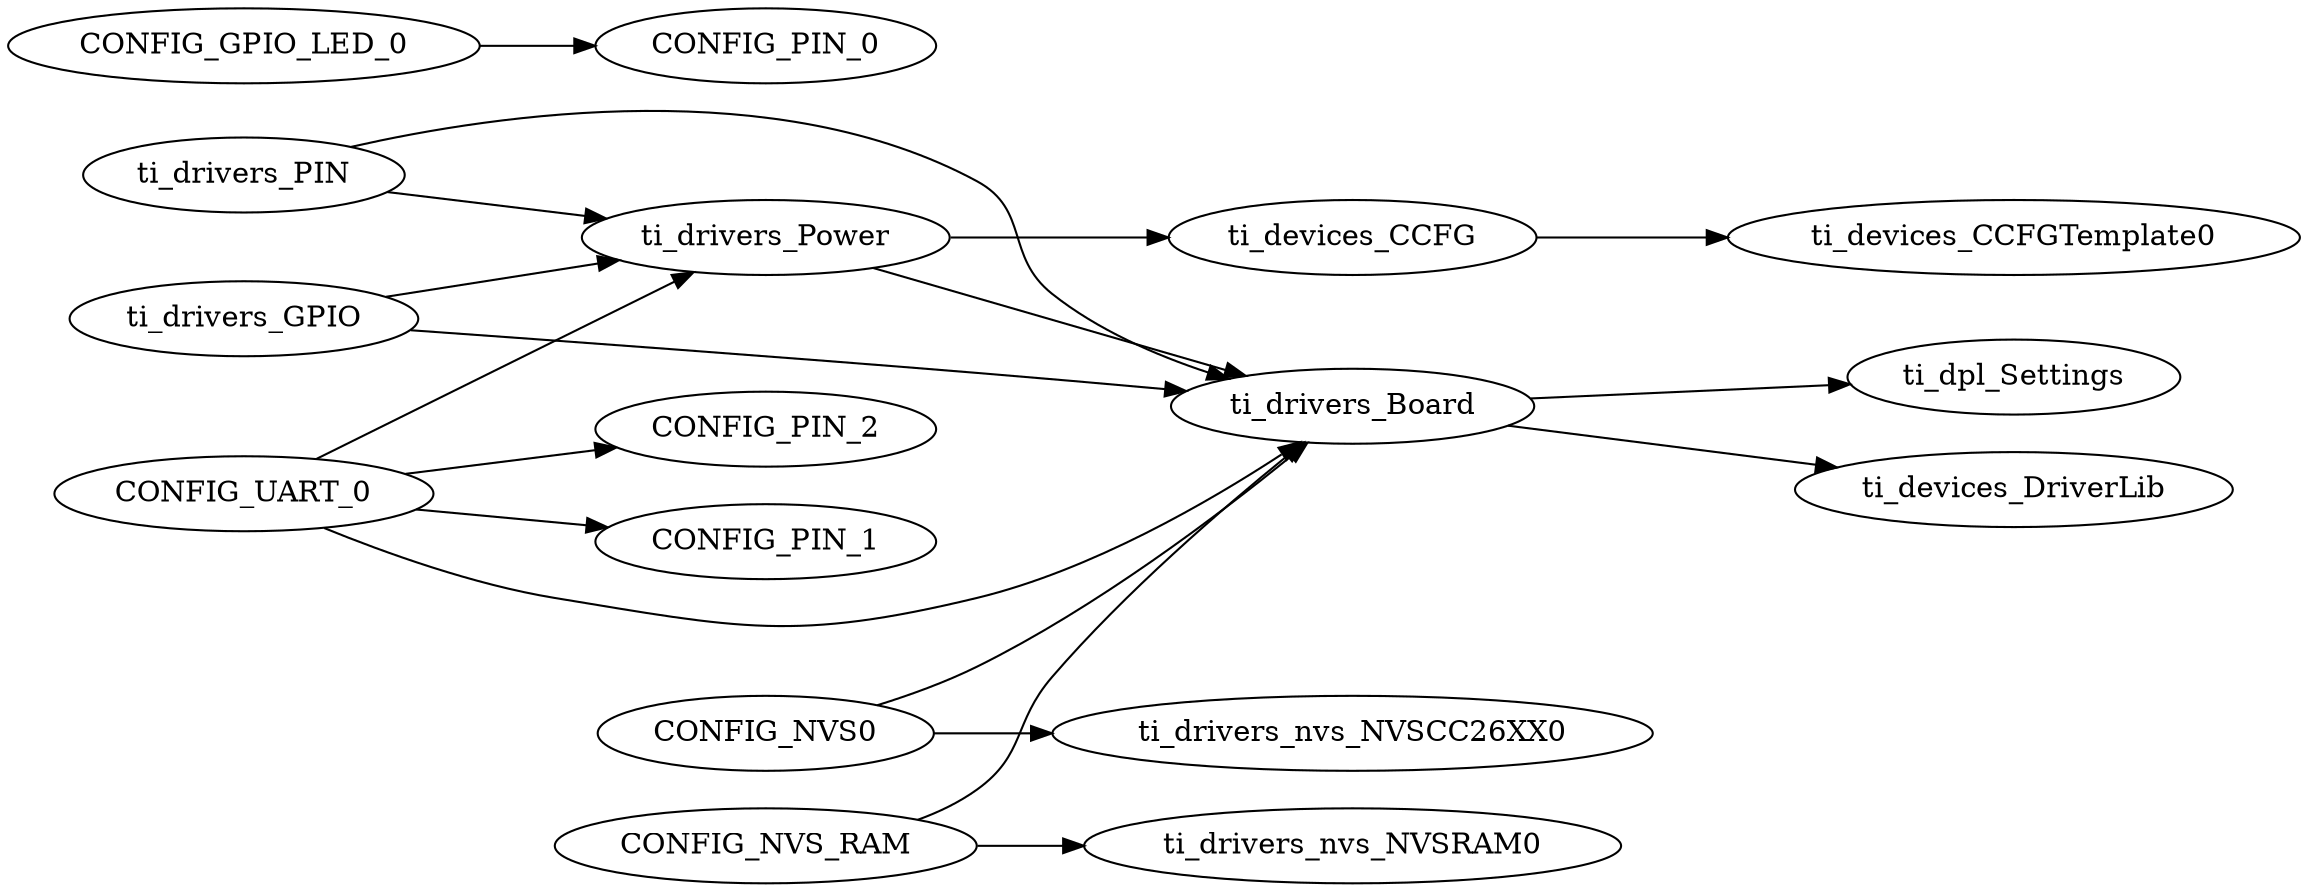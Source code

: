 digraph Model
{
    graph[rankdir=LR]

    // mod.$name=/ti/devices/CCFG
    ti_devices_CCFG -> ti_devices_CCFGTemplate0

    // mod.$name=/ti/devices/CCFGTemplate

    // mod.$name=/ti/devices/DriverLib

    // mod.$name=/ti/dpl/Settings

    // mod.$name=/ti/drivers/Board
    ti_drivers_Board -> ti_devices_DriverLib
    ti_drivers_Board -> ti_dpl_Settings

    // mod.$name=/ti/drivers/GPIO
    ti_drivers_GPIO -> ti_drivers_Power
    ti_drivers_GPIO -> ti_drivers_Board
    CONFIG_GPIO_LED_0 -> CONFIG_PIN_0

    // mod.$name=/ti/drivers/NVS
    CONFIG_NVS0 -> ti_drivers_Board
    CONFIG_NVS_RAM -> ti_drivers_Board
    CONFIG_NVS0 -> ti_drivers_nvs_NVSCC26XX0
    CONFIG_NVS_RAM -> ti_drivers_nvs_NVSRAM0

    // mod.$name=/ti/drivers/PIN
    ti_drivers_PIN -> ti_drivers_Power
    ti_drivers_PIN -> ti_drivers_Board

    // mod.$name=/ti/drivers/Power
    ti_drivers_Power -> ti_devices_CCFG
    ti_drivers_Power -> ti_drivers_Board

    // mod.$name=/ti/drivers/RTOS

    // mod.$name=/ti/drivers/UART
    CONFIG_UART_0 -> ti_drivers_Power
    CONFIG_UART_0 -> ti_drivers_Board
    CONFIG_UART_0 -> CONFIG_PIN_1
    CONFIG_UART_0 -> CONFIG_PIN_2

    // mod.$name=/ti/drivers/nvs/NVSCC26XX

    // mod.$name=/ti/drivers/nvs/NVSRAM

    // mod.$name=/ti/utils/RTOS
}
